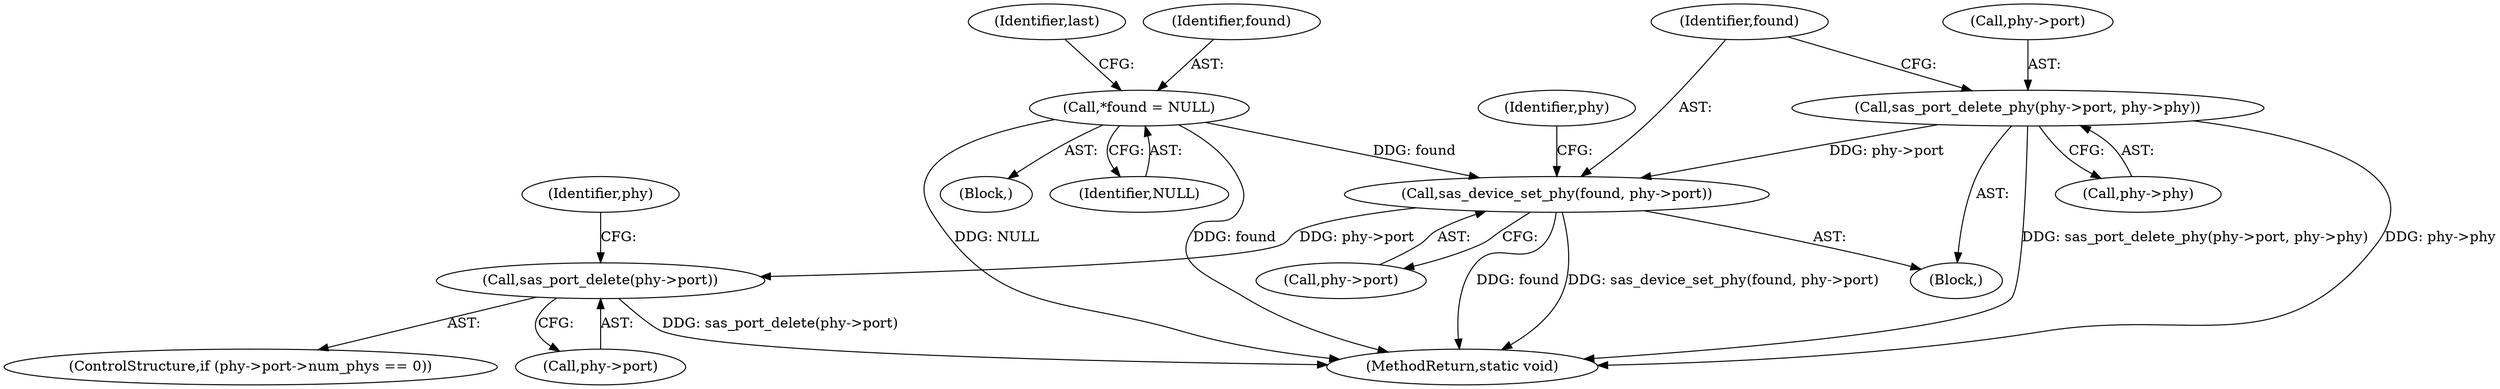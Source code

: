 digraph "1_linux_0558f33c06bb910e2879e355192227a8e8f0219d_8@del" {
"1000211" [label="(Call,sas_port_delete(phy->port))"];
"1000198" [label="(Call,sas_device_set_phy(found, phy->port))"];
"1000124" [label="(Call,*found = NULL)"];
"1000191" [label="(Call,sas_port_delete_phy(phy->port, phy->phy))"];
"1000207" [label="(Identifier,phy)"];
"1000125" [label="(Identifier,found)"];
"1000190" [label="(Block,)"];
"1000211" [label="(Call,sas_port_delete(phy->port))"];
"1000203" [label="(ControlStructure,if (phy->port->num_phys == 0))"];
"1000199" [label="(Identifier,found)"];
"1000220" [label="(MethodReturn,static void)"];
"1000198" [label="(Call,sas_device_set_phy(found, phy->port))"];
"1000124" [label="(Call,*found = NULL)"];
"1000200" [label="(Call,phy->port)"];
"1000104" [label="(Block,)"];
"1000128" [label="(Identifier,last)"];
"1000195" [label="(Call,phy->phy)"];
"1000191" [label="(Call,sas_port_delete_phy(phy->port, phy->phy))"];
"1000192" [label="(Call,phy->port)"];
"1000212" [label="(Call,phy->port)"];
"1000126" [label="(Identifier,NULL)"];
"1000217" [label="(Identifier,phy)"];
"1000211" -> "1000203"  [label="AST: "];
"1000211" -> "1000212"  [label="CFG: "];
"1000212" -> "1000211"  [label="AST: "];
"1000217" -> "1000211"  [label="CFG: "];
"1000211" -> "1000220"  [label="DDG: sas_port_delete(phy->port)"];
"1000198" -> "1000211"  [label="DDG: phy->port"];
"1000198" -> "1000190"  [label="AST: "];
"1000198" -> "1000200"  [label="CFG: "];
"1000199" -> "1000198"  [label="AST: "];
"1000200" -> "1000198"  [label="AST: "];
"1000207" -> "1000198"  [label="CFG: "];
"1000198" -> "1000220"  [label="DDG: found"];
"1000198" -> "1000220"  [label="DDG: sas_device_set_phy(found, phy->port)"];
"1000124" -> "1000198"  [label="DDG: found"];
"1000191" -> "1000198"  [label="DDG: phy->port"];
"1000124" -> "1000104"  [label="AST: "];
"1000124" -> "1000126"  [label="CFG: "];
"1000125" -> "1000124"  [label="AST: "];
"1000126" -> "1000124"  [label="AST: "];
"1000128" -> "1000124"  [label="CFG: "];
"1000124" -> "1000220"  [label="DDG: NULL"];
"1000124" -> "1000220"  [label="DDG: found"];
"1000191" -> "1000190"  [label="AST: "];
"1000191" -> "1000195"  [label="CFG: "];
"1000192" -> "1000191"  [label="AST: "];
"1000195" -> "1000191"  [label="AST: "];
"1000199" -> "1000191"  [label="CFG: "];
"1000191" -> "1000220"  [label="DDG: phy->phy"];
"1000191" -> "1000220"  [label="DDG: sas_port_delete_phy(phy->port, phy->phy)"];
}
